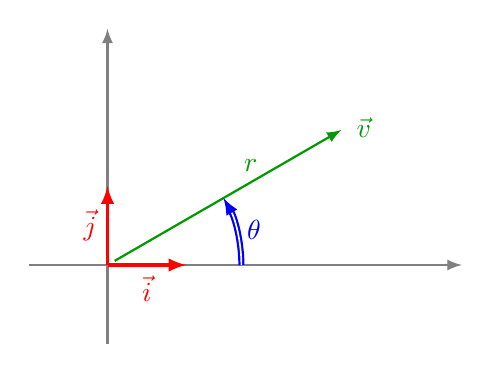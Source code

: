 ﻿\begin{tikzpicture}
  \draw[->,>=latex,thick, gray] (-1,0)--(4.5,0); %node[right,black] {$x$};
  \draw[->,>=latex,thick, gray] (0,-1)--(0,3); % node[above,black] {$y$};
  
%  \node at (0,0) [below left] {$O$};

  \draw[->,>=latex,very thick, red] (0,0)--(1,0) node[midway, below] {$\vec i$};
  \draw[->,>=latex,very thick, red] (0,0)--(0,1) node[midway, left] {$\vec j$};

  \draw[->,>=latex,thick, green!60!black, shorten >=2pt, shorten <=3pt] (0,0)-- (30:3.5) node[pos=0.6,above] {$r$}node[right] {$\vec v$};
   \draw[->, >=latex, thick, double, blue] (0:1.7) arc(0:30:1.7) node[blue,midway,right] {$\theta$};
\end{tikzpicture}
